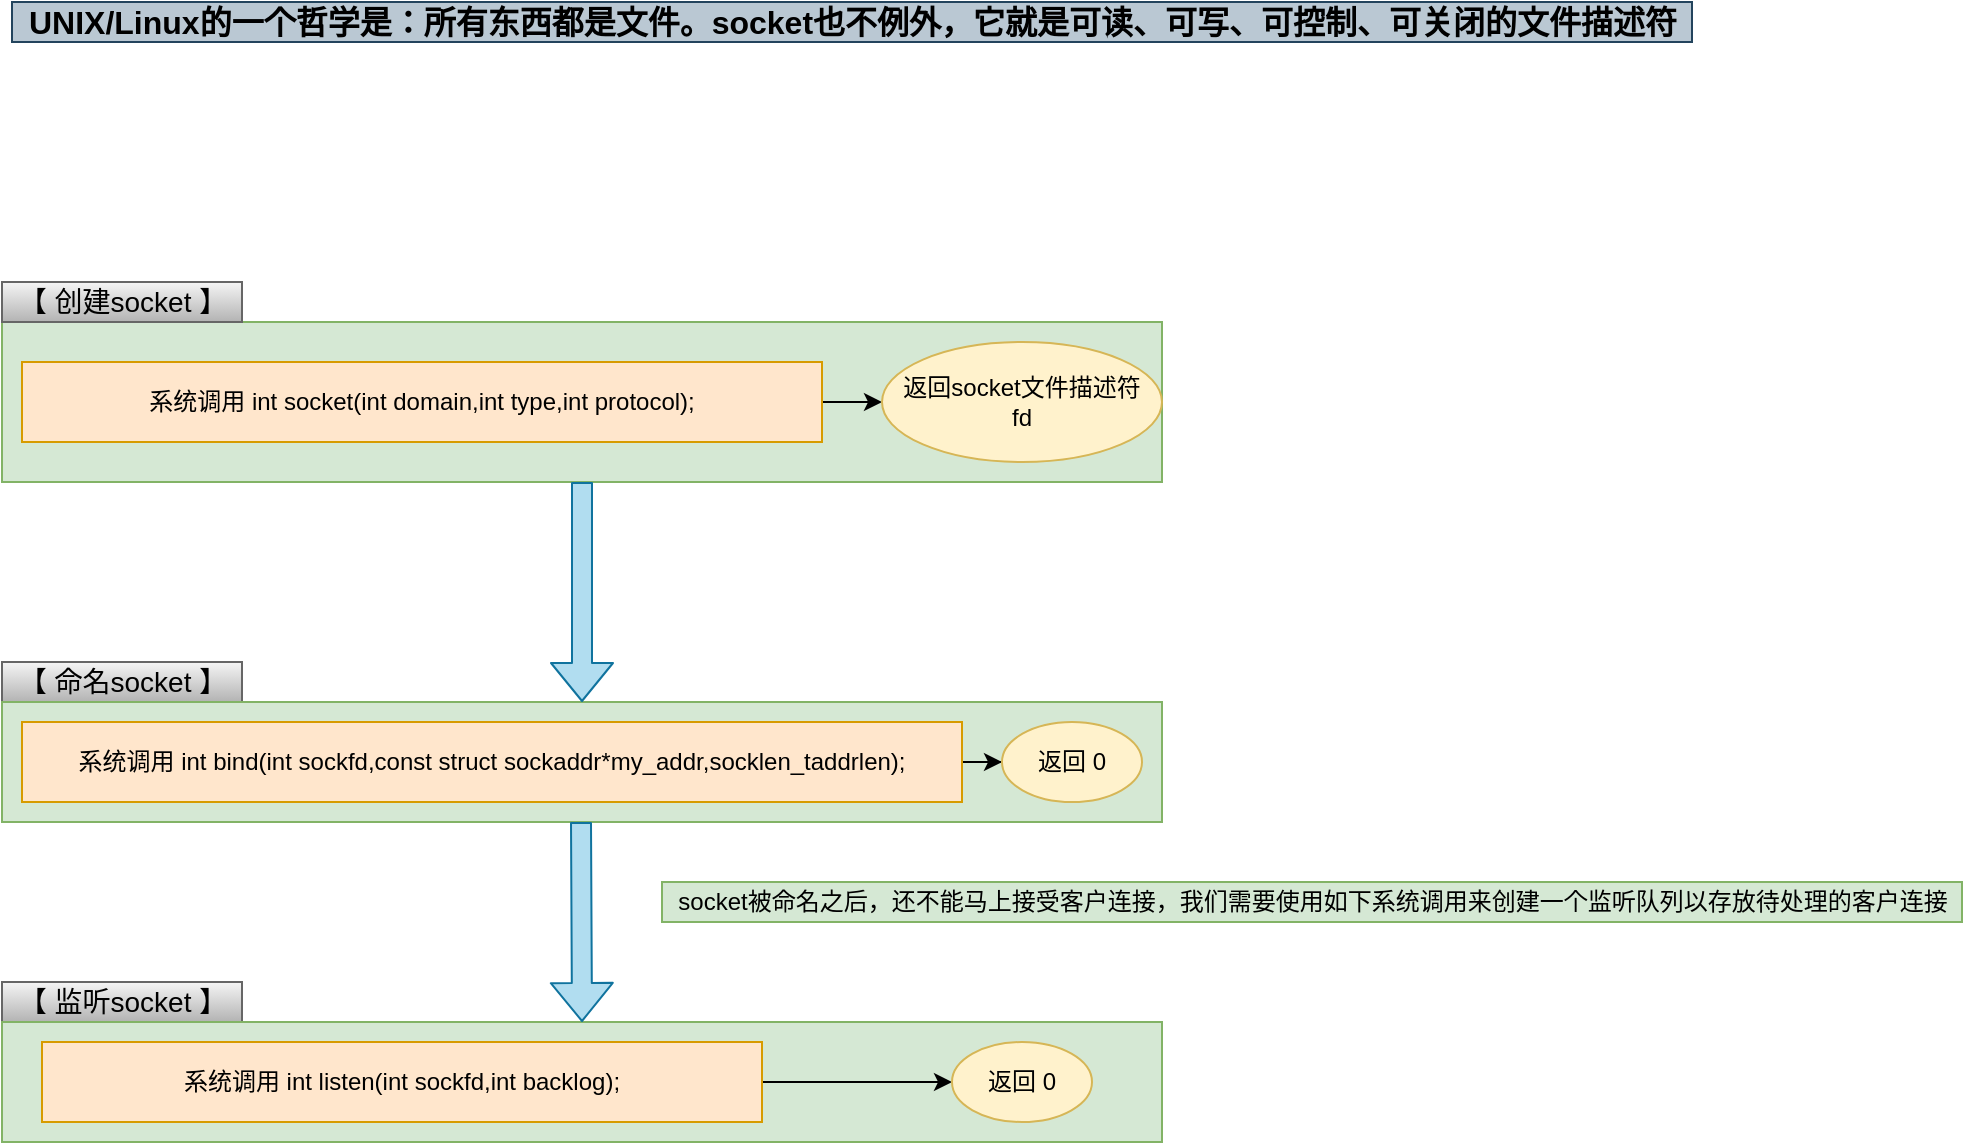 <mxfile version="13.9.9" type="device"><diagram id="XMMHzh-Z7W5ka8zhlCQl" name="socket"><mxGraphModel dx="1422" dy="822" grid="1" gridSize="10" guides="1" tooltips="1" connect="1" arrows="1" fold="1" page="1" pageScale="1" pageWidth="827" pageHeight="1169" math="0" shadow="0"><root><mxCell id="0"/><mxCell id="1" parent="0"/><mxCell id="l62-qbeEeVkNq-nXG8zr-13" value="" style="rounded=0;whiteSpace=wrap;html=1;fillColor=#d5e8d4;strokeColor=#82b366;" parent="1" vertex="1"><mxGeometry x="30" y="180" width="580" height="80" as="geometry"/></mxCell><mxCell id="l62-qbeEeVkNq-nXG8zr-12" style="edgeStyle=orthogonalEdgeStyle;rounded=0;orthogonalLoop=1;jettySize=auto;html=1;entryX=0;entryY=0.5;entryDx=0;entryDy=0;" parent="1" source="l62-qbeEeVkNq-nXG8zr-2" target="l62-qbeEeVkNq-nXG8zr-6" edge="1"><mxGeometry relative="1" as="geometry"/></mxCell><mxCell id="l62-qbeEeVkNq-nXG8zr-2" value="系统调用&amp;nbsp;int socket(int domain,int type,int protocol);" style="rounded=0;whiteSpace=wrap;html=1;fillColor=#ffe6cc;strokeColor=#d79b00;" parent="1" vertex="1"><mxGeometry x="40" y="200" width="400" height="40" as="geometry"/></mxCell><mxCell id="l62-qbeEeVkNq-nXG8zr-3" value="UNIX/Linux的一个哲学是：所有东西都是文件。socket也不例外，它就是可读、可写、可控制、可关闭的文件描述符" style="text;html=1;align=center;verticalAlign=middle;resizable=0;points=[];autosize=1;fillColor=#bac8d3;strokeColor=#23445d;fontSize=16;fontStyle=1" parent="1" vertex="1"><mxGeometry x="35" y="20" width="840" height="20" as="geometry"/></mxCell><mxCell id="l62-qbeEeVkNq-nXG8zr-6" value="返回socket文件描述符&lt;br&gt;fd" style="ellipse;whiteSpace=wrap;html=1;fillColor=#fff2cc;strokeColor=#d6b656;" parent="1" vertex="1"><mxGeometry x="470" y="190" width="140" height="60" as="geometry"/></mxCell><mxCell id="l62-qbeEeVkNq-nXG8zr-14" value="&lt;font style=&quot;font-size: 14px&quot;&gt;【 创建socket 】&lt;/font&gt;" style="text;html=1;align=center;verticalAlign=middle;resizable=0;points=[];autosize=1;strokeWidth=1;gradientColor=#b3b3b3;fillColor=#f5f5f5;strokeColor=#666666;" parent="1" vertex="1"><mxGeometry x="30" y="160" width="120" height="20" as="geometry"/></mxCell><mxCell id="l62-qbeEeVkNq-nXG8zr-16" value="&lt;font style=&quot;font-size: 14px&quot;&gt;【 命名socket 】&lt;/font&gt;" style="text;html=1;align=center;verticalAlign=middle;resizable=0;points=[];autosize=1;strokeWidth=1;gradientColor=#b3b3b3;fillColor=#f5f5f5;strokeColor=#666666;" parent="1" vertex="1"><mxGeometry x="30" y="350" width="120" height="20" as="geometry"/></mxCell><mxCell id="l62-qbeEeVkNq-nXG8zr-17" value="" style="rounded=0;whiteSpace=wrap;html=1;fillColor=#d5e8d4;strokeColor=#82b366;" parent="1" vertex="1"><mxGeometry x="30" y="370" width="580" height="60" as="geometry"/></mxCell><mxCell id="l62-qbeEeVkNq-nXG8zr-20" style="edgeStyle=orthogonalEdgeStyle;rounded=0;orthogonalLoop=1;jettySize=auto;html=1;entryX=0;entryY=0.5;entryDx=0;entryDy=0;" parent="1" source="l62-qbeEeVkNq-nXG8zr-8" target="l62-qbeEeVkNq-nXG8zr-18" edge="1"><mxGeometry relative="1" as="geometry"/></mxCell><mxCell id="l62-qbeEeVkNq-nXG8zr-8" value="系统调用&amp;nbsp;int bind(int sockfd,const struct sockaddr*my_addr,socklen_taddrlen);" style="rounded=0;whiteSpace=wrap;html=1;fillColor=#ffe6cc;strokeColor=#d79b00;" parent="1" vertex="1"><mxGeometry x="40" y="380" width="470" height="40" as="geometry"/></mxCell><mxCell id="l62-qbeEeVkNq-nXG8zr-18" value="返回 0" style="ellipse;whiteSpace=wrap;html=1;fillColor=#fff2cc;strokeColor=#d6b656;" parent="1" vertex="1"><mxGeometry x="530" y="380" width="70" height="40" as="geometry"/></mxCell><mxCell id="l62-qbeEeVkNq-nXG8zr-21" value="" style="shape=flexArrow;endArrow=classic;html=1;entryX=0.5;entryY=0;entryDx=0;entryDy=0;exitX=0.5;exitY=1;exitDx=0;exitDy=0;fillColor=#b1ddf0;strokeColor=#10739e;" parent="1" source="l62-qbeEeVkNq-nXG8zr-13" target="l62-qbeEeVkNq-nXG8zr-17" edge="1"><mxGeometry width="50" height="50" relative="1" as="geometry"><mxPoint x="560" y="420" as="sourcePoint"/><mxPoint x="610" y="370" as="targetPoint"/></mxGeometry></mxCell><mxCell id="l62-qbeEeVkNq-nXG8zr-22" value="&lt;font style=&quot;font-size: 14px&quot;&gt;【 监听socket 】&lt;/font&gt;" style="text;html=1;align=center;verticalAlign=middle;resizable=0;points=[];autosize=1;strokeWidth=1;gradientColor=#b3b3b3;fillColor=#f5f5f5;strokeColor=#666666;" parent="1" vertex="1"><mxGeometry x="30" y="510" width="120" height="20" as="geometry"/></mxCell><mxCell id="l62-qbeEeVkNq-nXG8zr-23" value="socket被命名之后，还不能马上接受客户连接，我们需要使用如下系统调用来创建一个监听队列以存放待处理的客户连接" style="text;html=1;align=center;verticalAlign=middle;resizable=0;points=[];autosize=1;fillColor=#d5e8d4;strokeColor=#82b366;" parent="1" vertex="1"><mxGeometry x="360" y="460" width="650" height="20" as="geometry"/></mxCell><mxCell id="l62-qbeEeVkNq-nXG8zr-24" value="" style="rounded=0;whiteSpace=wrap;html=1;fillColor=#d5e8d4;strokeColor=#82b366;" parent="1" vertex="1"><mxGeometry x="30" y="530" width="580" height="60" as="geometry"/></mxCell><mxCell id="l62-qbeEeVkNq-nXG8zr-27" style="edgeStyle=orthogonalEdgeStyle;rounded=0;orthogonalLoop=1;jettySize=auto;html=1;entryX=0;entryY=0.5;entryDx=0;entryDy=0;" parent="1" source="l62-qbeEeVkNq-nXG8zr-25" target="l62-qbeEeVkNq-nXG8zr-26" edge="1"><mxGeometry relative="1" as="geometry"/></mxCell><mxCell id="l62-qbeEeVkNq-nXG8zr-25" value="系统调用&amp;nbsp;int listen(int sockfd,int backlog);" style="rounded=0;whiteSpace=wrap;html=1;fillColor=#ffe6cc;strokeColor=#d79b00;" parent="1" vertex="1"><mxGeometry x="50" y="540" width="360" height="40" as="geometry"/></mxCell><mxCell id="l62-qbeEeVkNq-nXG8zr-26" value="返回 0" style="ellipse;whiteSpace=wrap;html=1;fillColor=#fff2cc;strokeColor=#d6b656;" parent="1" vertex="1"><mxGeometry x="505" y="540" width="70" height="40" as="geometry"/></mxCell><mxCell id="Hb0wkJy-6Uozbn-nrBT9-2" value="" style="shape=flexArrow;endArrow=classic;html=1;exitX=0.5;exitY=1;exitDx=0;exitDy=0;fillColor=#b1ddf0;strokeColor=#10739e;" edge="1" parent="1"><mxGeometry width="50" height="50" relative="1" as="geometry"><mxPoint x="319.5" y="430" as="sourcePoint"/><mxPoint x="320" y="530" as="targetPoint"/></mxGeometry></mxCell></root></mxGraphModel></diagram></mxfile>